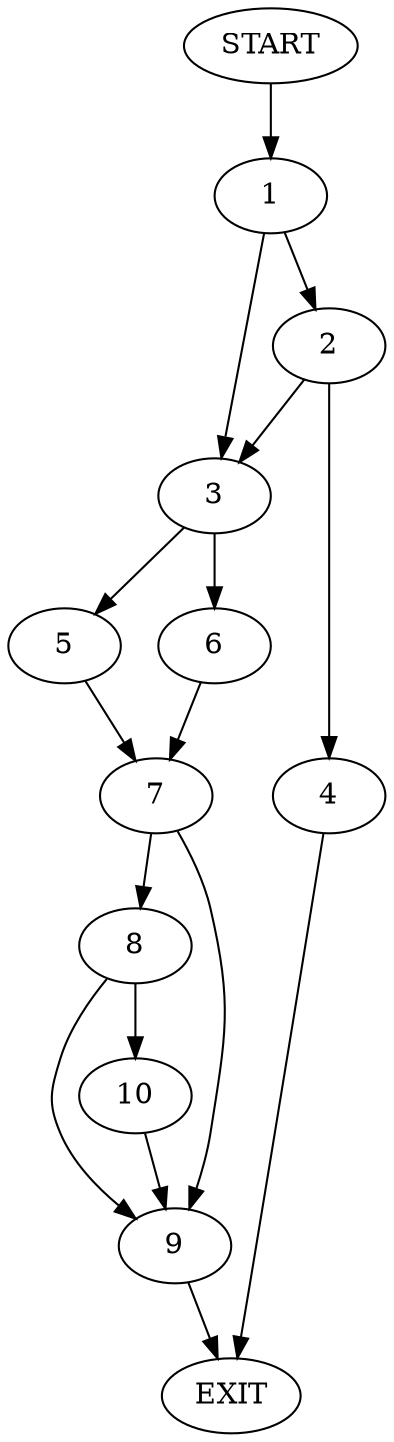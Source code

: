 digraph {
0 [label="START"]
11 [label="EXIT"]
0 -> 1
1 -> 2
1 -> 3
2 -> 4
2 -> 3
3 -> 5
3 -> 6
4 -> 11
5 -> 7
6 -> 7
7 -> 8
7 -> 9
9 -> 11
8 -> 10
8 -> 9
10 -> 9
}
